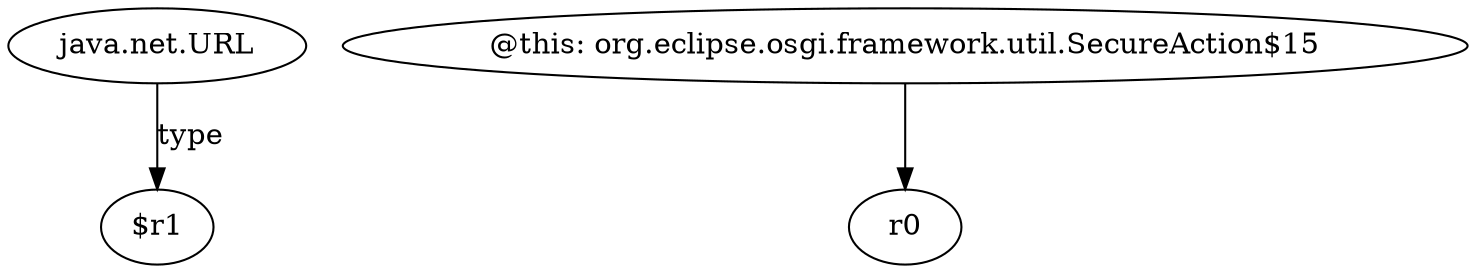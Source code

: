 digraph g {
0[label="java.net.URL"]
1[label="$r1"]
0->1[label="type"]
2[label="@this: org.eclipse.osgi.framework.util.SecureAction$15"]
3[label="r0"]
2->3[label=""]
}